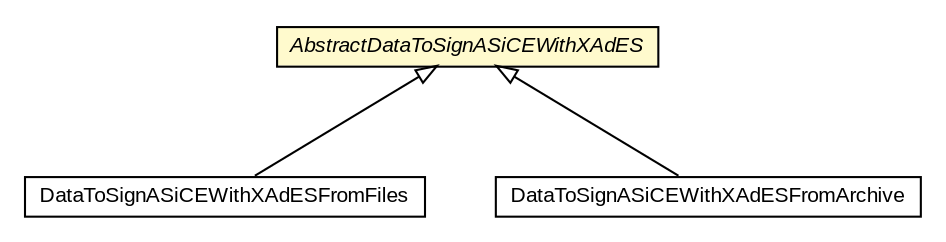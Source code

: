 #!/usr/local/bin/dot
#
# Class diagram 
# Generated by UMLGraph version R5_6-24-gf6e263 (http://www.umlgraph.org/)
#

digraph G {
	edge [fontname="arial",fontsize=10,labelfontname="arial",labelfontsize=10];
	node [fontname="arial",fontsize=10,shape=plaintext];
	nodesep=0.25;
	ranksep=0.5;
	// eu.europa.esig.dss.asic.signature.asice.DataToSignASiCEWithXAdESFromFiles
	c127020 [label=<<table title="eu.europa.esig.dss.asic.signature.asice.DataToSignASiCEWithXAdESFromFiles" border="0" cellborder="1" cellspacing="0" cellpadding="2" port="p" href="./DataToSignASiCEWithXAdESFromFiles.html">
		<tr><td><table border="0" cellspacing="0" cellpadding="1">
<tr><td align="center" balign="center"> DataToSignASiCEWithXAdESFromFiles </td></tr>
		</table></td></tr>
		</table>>, URL="./DataToSignASiCEWithXAdESFromFiles.html", fontname="arial", fontcolor="black", fontsize=10.0];
	// eu.europa.esig.dss.asic.signature.asice.DataToSignASiCEWithXAdESFromArchive
	c127021 [label=<<table title="eu.europa.esig.dss.asic.signature.asice.DataToSignASiCEWithXAdESFromArchive" border="0" cellborder="1" cellspacing="0" cellpadding="2" port="p" href="./DataToSignASiCEWithXAdESFromArchive.html">
		<tr><td><table border="0" cellspacing="0" cellpadding="1">
<tr><td align="center" balign="center"> DataToSignASiCEWithXAdESFromArchive </td></tr>
		</table></td></tr>
		</table>>, URL="./DataToSignASiCEWithXAdESFromArchive.html", fontname="arial", fontcolor="black", fontsize=10.0];
	// eu.europa.esig.dss.asic.signature.asice.AbstractDataToSignASiCEWithXAdES
	c127023 [label=<<table title="eu.europa.esig.dss.asic.signature.asice.AbstractDataToSignASiCEWithXAdES" border="0" cellborder="1" cellspacing="0" cellpadding="2" port="p" bgcolor="lemonChiffon" href="./AbstractDataToSignASiCEWithXAdES.html">
		<tr><td><table border="0" cellspacing="0" cellpadding="1">
<tr><td align="center" balign="center"><font face="arial italic"> AbstractDataToSignASiCEWithXAdES </font></td></tr>
		</table></td></tr>
		</table>>, URL="./AbstractDataToSignASiCEWithXAdES.html", fontname="arial", fontcolor="black", fontsize=10.0];
	//eu.europa.esig.dss.asic.signature.asice.DataToSignASiCEWithXAdESFromFiles extends eu.europa.esig.dss.asic.signature.asice.AbstractDataToSignASiCEWithXAdES
	c127023:p -> c127020:p [dir=back,arrowtail=empty];
	//eu.europa.esig.dss.asic.signature.asice.DataToSignASiCEWithXAdESFromArchive extends eu.europa.esig.dss.asic.signature.asice.AbstractDataToSignASiCEWithXAdES
	c127023:p -> c127021:p [dir=back,arrowtail=empty];
}

